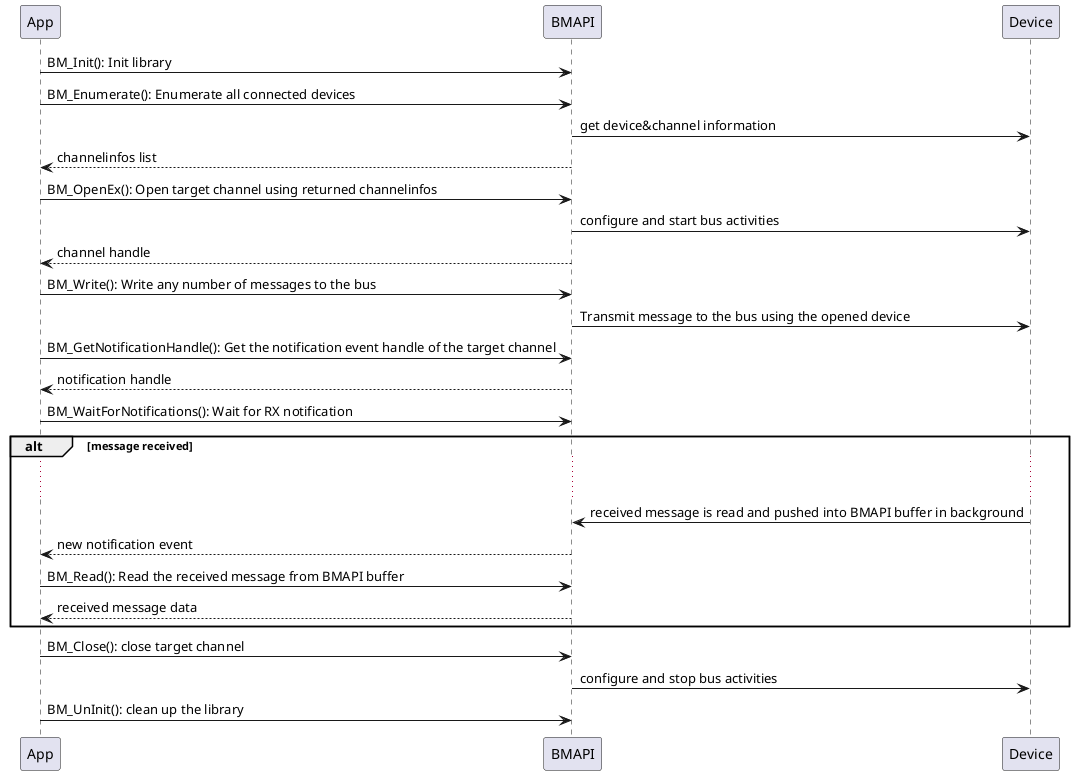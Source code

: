 @startuml Application Programming Sequence
participant App
participant BMAPI
participant Device
App -> BMAPI: BM_Init(): Init library
App -> BMAPI: BM_Enumerate(): Enumerate all connected devices
BMAPI -> Device: get device&channel information
BMAPI --> App: channelinfos list
App -> BMAPI: BM_OpenEx(): Open target channel using returned channelinfos
BMAPI -> Device: configure and start bus activities
BMAPI --> App: channel handle
App -> BMAPI: BM_Write(): Write any number of messages to the bus
BMAPI -> Device: Transmit message to the bus using the opened device
App -> BMAPI: BM_GetNotificationHandle(): Get the notification event handle of the target channel
BMAPI --> App: notification handle
App -> BMAPI: BM_WaitForNotifications(): Wait for RX notification
alt message received
... ...
Device -> BMAPI: received message is read and pushed into BMAPI buffer in background
BMAPI --> App: new notification event
App -> BMAPI: BM_Read(): Read the received message from BMAPI buffer
BMAPI --> App: received message data
end alt
App -> BMAPI: BM_Close(): close target channel
BMAPI -> Device: configure and stop bus activities
App -> BMAPI: BM_UnInit(): clean up the library
@enduml